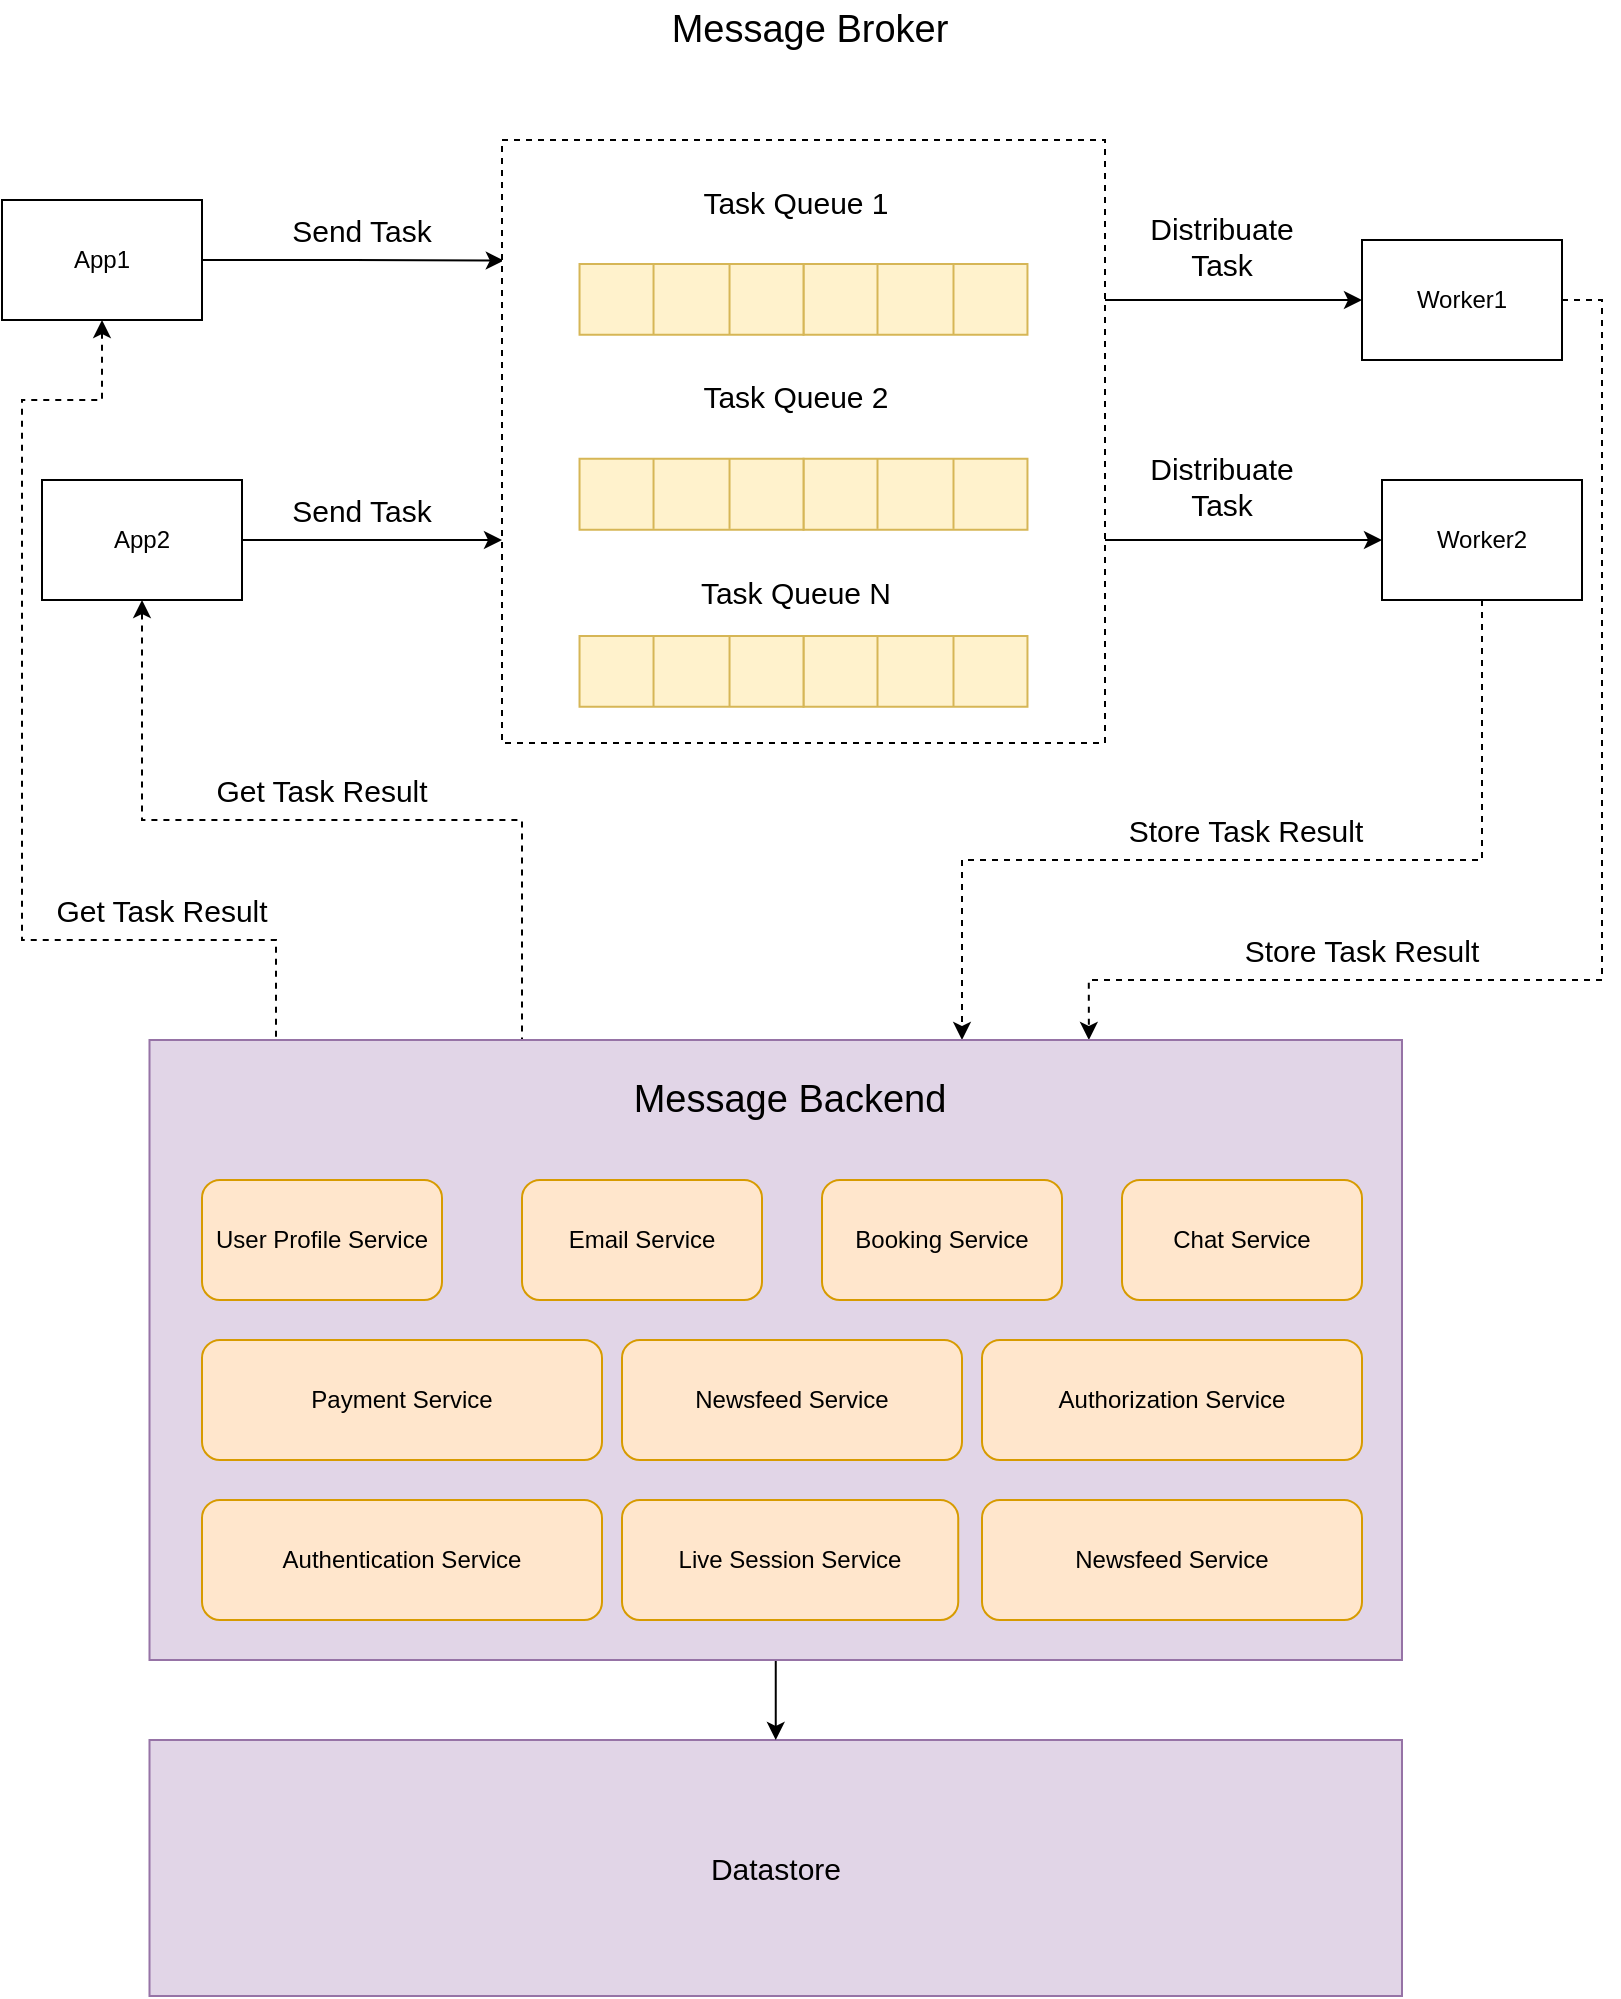 <mxfile version="15.7.0" type="github">
  <diagram id="JND3jldK951iHR1BcYOP" name="Page-1">
    <mxGraphModel dx="1333" dy="1152" grid="1" gridSize="10" guides="1" tooltips="1" connect="1" arrows="1" fold="1" page="1" pageScale="1" pageWidth="827" pageHeight="1169" math="0" shadow="0">
      <root>
        <mxCell id="0" />
        <mxCell id="1" parent="0" />
        <mxCell id="jChO1V0j59Ga3b_egRKq-1" value="Datastore" style="rounded=0;whiteSpace=wrap;html=1;fontSize=15;strokeWidth=1;fillColor=#e1d5e7;strokeColor=#9673a6;" vertex="1" parent="1">
          <mxGeometry x="83.75" y="890" width="626.25" height="128" as="geometry" />
        </mxCell>
        <mxCell id="jChO1V0j59Ga3b_egRKq-9" style="edgeStyle=orthogonalEdgeStyle;rounded=0;orthogonalLoop=1;jettySize=auto;html=1;exitX=0.25;exitY=0;exitDx=0;exitDy=0;fontSize=15;startArrow=none;startFill=0;endArrow=classic;endFill=1;entryX=0.5;entryY=1;entryDx=0;entryDy=0;dashed=1;" edge="1" parent="1" source="RUhY66cnrRNZmktWbcpT-75" target="RUhY66cnrRNZmktWbcpT-17">
          <mxGeometry relative="1" as="geometry">
            <mxPoint x="110" y="330" as="targetPoint" />
            <Array as="points">
              <mxPoint x="270" y="580" />
              <mxPoint x="270" y="430" />
              <mxPoint x="80" y="430" />
            </Array>
          </mxGeometry>
        </mxCell>
        <mxCell id="RUhY66cnrRNZmktWbcpT-81" style="edgeStyle=orthogonalEdgeStyle;rounded=0;orthogonalLoop=1;jettySize=auto;html=1;entryX=0.003;entryY=0.2;entryDx=0;entryDy=0;entryPerimeter=0;fontSize=15;" parent="1" source="RUhY66cnrRNZmktWbcpT-15" target="RUhY66cnrRNZmktWbcpT-16" edge="1">
          <mxGeometry relative="1" as="geometry" />
        </mxCell>
        <mxCell id="jChO1V0j59Ga3b_egRKq-10" style="edgeStyle=orthogonalEdgeStyle;rounded=0;orthogonalLoop=1;jettySize=auto;html=1;exitX=0.5;exitY=1;exitDx=0;exitDy=0;entryX=0.101;entryY=-0.004;entryDx=0;entryDy=0;entryPerimeter=0;fontSize=15;startArrow=classic;startFill=1;endArrow=none;endFill=0;dashed=1;" edge="1" parent="1" source="RUhY66cnrRNZmktWbcpT-15" target="RUhY66cnrRNZmktWbcpT-75">
          <mxGeometry relative="1" as="geometry">
            <Array as="points">
              <mxPoint x="60" y="220" />
              <mxPoint x="20" y="220" />
              <mxPoint x="20" y="490" />
              <mxPoint x="147" y="490" />
            </Array>
          </mxGeometry>
        </mxCell>
        <mxCell id="RUhY66cnrRNZmktWbcpT-15" value="App1" style="rounded=0;whiteSpace=wrap;html=1;" parent="1" vertex="1">
          <mxGeometry x="10" y="120" width="100" height="60" as="geometry" />
        </mxCell>
        <mxCell id="RUhY66cnrRNZmktWbcpT-78" value="" style="edgeStyle=orthogonalEdgeStyle;rounded=0;orthogonalLoop=1;jettySize=auto;html=1;fontSize=15;" parent="1" source="RUhY66cnrRNZmktWbcpT-17" target="RUhY66cnrRNZmktWbcpT-16" edge="1">
          <mxGeometry relative="1" as="geometry">
            <Array as="points">
              <mxPoint x="220" y="290" />
              <mxPoint x="220" y="290" />
            </Array>
          </mxGeometry>
        </mxCell>
        <mxCell id="RUhY66cnrRNZmktWbcpT-17" value="App2" style="rounded=0;whiteSpace=wrap;html=1;" parent="1" vertex="1">
          <mxGeometry x="30" y="260" width="100" height="60" as="geometry" />
        </mxCell>
        <mxCell id="RUhY66cnrRNZmktWbcpT-20" value="&lt;font style=&quot;font-size: 19px&quot;&gt;Message Broker&lt;/font&gt;" style="text;html=1;strokeColor=none;fillColor=none;align=center;verticalAlign=middle;whiteSpace=wrap;rounded=0;dashed=1;" parent="1" vertex="1">
          <mxGeometry x="334" y="20" width="160" height="30" as="geometry" />
        </mxCell>
        <mxCell id="RUhY66cnrRNZmktWbcpT-71" value="" style="group" parent="1" vertex="1" connectable="0">
          <mxGeometry x="260" y="90" width="301.5" height="310" as="geometry" />
        </mxCell>
        <mxCell id="RUhY66cnrRNZmktWbcpT-16" value="" style="whiteSpace=wrap;html=1;aspect=fixed;dashed=1;" parent="RUhY66cnrRNZmktWbcpT-71" vertex="1">
          <mxGeometry width="301.5" height="301.5" as="geometry" />
        </mxCell>
        <mxCell id="RUhY66cnrRNZmktWbcpT-34" value="" style="shape=table;html=1;whiteSpace=wrap;startSize=0;container=1;collapsible=0;childLayout=tableLayout;rounded=0;fontSize=19;fillColor=#fff2cc;strokeColor=#d6b656;" parent="RUhY66cnrRNZmktWbcpT-71" vertex="1">
          <mxGeometry x="150.75" y="248" width="111.986" height="35.429" as="geometry" />
        </mxCell>
        <mxCell id="RUhY66cnrRNZmktWbcpT-35" value="" style="shape=partialRectangle;html=1;whiteSpace=wrap;collapsible=0;dropTarget=0;pointerEvents=0;fillColor=none;top=0;left=0;bottom=0;right=0;points=[[0,0.5],[1,0.5]];portConstraint=eastwest;rounded=0;dashed=1;fontSize=19;" parent="RUhY66cnrRNZmktWbcpT-34" vertex="1">
          <mxGeometry width="111.986" height="35" as="geometry" />
        </mxCell>
        <mxCell id="RUhY66cnrRNZmktWbcpT-36" value="" style="shape=partialRectangle;html=1;whiteSpace=wrap;connectable=0;fillColor=none;top=0;left=0;bottom=0;right=0;overflow=hidden;pointerEvents=1;rounded=0;dashed=1;fontSize=19;" parent="RUhY66cnrRNZmktWbcpT-35" vertex="1">
          <mxGeometry width="37" height="35" as="geometry">
            <mxRectangle width="37" height="35" as="alternateBounds" />
          </mxGeometry>
        </mxCell>
        <mxCell id="RUhY66cnrRNZmktWbcpT-37" value="" style="shape=partialRectangle;html=1;whiteSpace=wrap;connectable=0;fillColor=none;top=0;left=0;bottom=0;right=0;overflow=hidden;pointerEvents=1;rounded=0;dashed=1;fontSize=19;" parent="RUhY66cnrRNZmktWbcpT-35" vertex="1">
          <mxGeometry x="37" width="38" height="35" as="geometry">
            <mxRectangle width="38" height="35" as="alternateBounds" />
          </mxGeometry>
        </mxCell>
        <mxCell id="RUhY66cnrRNZmktWbcpT-38" value="" style="shape=partialRectangle;html=1;whiteSpace=wrap;connectable=0;fillColor=none;top=0;left=0;bottom=0;right=0;overflow=hidden;pointerEvents=1;rounded=0;dashed=1;fontSize=19;" parent="RUhY66cnrRNZmktWbcpT-35" vertex="1">
          <mxGeometry x="75" width="37" height="35" as="geometry">
            <mxRectangle width="37" height="35" as="alternateBounds" />
          </mxGeometry>
        </mxCell>
        <mxCell id="RUhY66cnrRNZmktWbcpT-40" value="" style="shape=table;html=1;whiteSpace=wrap;startSize=0;container=1;collapsible=0;childLayout=tableLayout;rounded=0;fontSize=19;fillColor=#fff2cc;strokeColor=#d6b656;" parent="RUhY66cnrRNZmktWbcpT-71" vertex="1">
          <mxGeometry x="38.764" y="248" width="111.986" height="35.429" as="geometry" />
        </mxCell>
        <mxCell id="RUhY66cnrRNZmktWbcpT-41" value="" style="shape=partialRectangle;html=1;whiteSpace=wrap;collapsible=0;dropTarget=0;pointerEvents=0;fillColor=none;top=0;left=0;bottom=0;right=0;points=[[0,0.5],[1,0.5]];portConstraint=eastwest;rounded=0;dashed=1;fontSize=19;" parent="RUhY66cnrRNZmktWbcpT-40" vertex="1">
          <mxGeometry width="111.986" height="35" as="geometry" />
        </mxCell>
        <mxCell id="RUhY66cnrRNZmktWbcpT-42" value="" style="shape=partialRectangle;html=1;whiteSpace=wrap;connectable=0;fillColor=none;top=0;left=0;bottom=0;right=0;overflow=hidden;pointerEvents=1;rounded=0;dashed=1;fontSize=19;" parent="RUhY66cnrRNZmktWbcpT-41" vertex="1">
          <mxGeometry width="37" height="35" as="geometry">
            <mxRectangle width="37" height="35" as="alternateBounds" />
          </mxGeometry>
        </mxCell>
        <mxCell id="RUhY66cnrRNZmktWbcpT-43" value="" style="shape=partialRectangle;html=1;whiteSpace=wrap;connectable=0;fillColor=none;top=0;left=0;bottom=0;right=0;overflow=hidden;pointerEvents=1;rounded=0;dashed=1;fontSize=19;" parent="RUhY66cnrRNZmktWbcpT-41" vertex="1">
          <mxGeometry x="37" width="38" height="35" as="geometry">
            <mxRectangle width="38" height="35" as="alternateBounds" />
          </mxGeometry>
        </mxCell>
        <mxCell id="RUhY66cnrRNZmktWbcpT-44" value="" style="shape=partialRectangle;html=1;whiteSpace=wrap;connectable=0;fillColor=none;top=0;left=0;bottom=0;right=0;overflow=hidden;pointerEvents=1;rounded=0;dashed=1;fontSize=19;" parent="RUhY66cnrRNZmktWbcpT-41" vertex="1">
          <mxGeometry x="75" width="37" height="35" as="geometry">
            <mxRectangle width="37" height="35" as="alternateBounds" />
          </mxGeometry>
        </mxCell>
        <mxCell id="RUhY66cnrRNZmktWbcpT-45" value="" style="shape=table;html=1;whiteSpace=wrap;startSize=0;container=1;collapsible=0;childLayout=tableLayout;rounded=0;fontSize=19;fillColor=#fff2cc;strokeColor=#d6b656;" parent="RUhY66cnrRNZmktWbcpT-71" vertex="1">
          <mxGeometry x="150.75" y="159.429" width="111.986" height="35.429" as="geometry" />
        </mxCell>
        <mxCell id="RUhY66cnrRNZmktWbcpT-46" value="" style="shape=partialRectangle;html=1;whiteSpace=wrap;collapsible=0;dropTarget=0;pointerEvents=0;fillColor=none;top=0;left=0;bottom=0;right=0;points=[[0,0.5],[1,0.5]];portConstraint=eastwest;rounded=0;dashed=1;fontSize=19;" parent="RUhY66cnrRNZmktWbcpT-45" vertex="1">
          <mxGeometry width="111.986" height="35" as="geometry" />
        </mxCell>
        <mxCell id="RUhY66cnrRNZmktWbcpT-47" value="" style="shape=partialRectangle;html=1;whiteSpace=wrap;connectable=0;fillColor=none;top=0;left=0;bottom=0;right=0;overflow=hidden;pointerEvents=1;rounded=0;dashed=1;fontSize=19;" parent="RUhY66cnrRNZmktWbcpT-46" vertex="1">
          <mxGeometry width="37" height="35" as="geometry">
            <mxRectangle width="37" height="35" as="alternateBounds" />
          </mxGeometry>
        </mxCell>
        <mxCell id="RUhY66cnrRNZmktWbcpT-48" value="" style="shape=partialRectangle;html=1;whiteSpace=wrap;connectable=0;fillColor=none;top=0;left=0;bottom=0;right=0;overflow=hidden;pointerEvents=1;rounded=0;dashed=1;fontSize=19;" parent="RUhY66cnrRNZmktWbcpT-46" vertex="1">
          <mxGeometry x="37" width="38" height="35" as="geometry">
            <mxRectangle width="38" height="35" as="alternateBounds" />
          </mxGeometry>
        </mxCell>
        <mxCell id="RUhY66cnrRNZmktWbcpT-49" value="" style="shape=partialRectangle;html=1;whiteSpace=wrap;connectable=0;fillColor=none;top=0;left=0;bottom=0;right=0;overflow=hidden;pointerEvents=1;rounded=0;dashed=1;fontSize=19;" parent="RUhY66cnrRNZmktWbcpT-46" vertex="1">
          <mxGeometry x="75" width="37" height="35" as="geometry">
            <mxRectangle width="37" height="35" as="alternateBounds" />
          </mxGeometry>
        </mxCell>
        <mxCell id="RUhY66cnrRNZmktWbcpT-50" value="" style="shape=table;html=1;whiteSpace=wrap;startSize=0;container=1;collapsible=0;childLayout=tableLayout;rounded=0;fontSize=19;fillColor=#fff2cc;strokeColor=#d6b656;" parent="RUhY66cnrRNZmktWbcpT-71" vertex="1">
          <mxGeometry x="38.764" y="159.429" width="111.986" height="35.429" as="geometry" />
        </mxCell>
        <mxCell id="RUhY66cnrRNZmktWbcpT-51" value="" style="shape=partialRectangle;html=1;whiteSpace=wrap;collapsible=0;dropTarget=0;pointerEvents=0;fillColor=none;top=0;left=0;bottom=0;right=0;points=[[0,0.5],[1,0.5]];portConstraint=eastwest;rounded=0;dashed=1;fontSize=19;" parent="RUhY66cnrRNZmktWbcpT-50" vertex="1">
          <mxGeometry width="111.986" height="35" as="geometry" />
        </mxCell>
        <mxCell id="RUhY66cnrRNZmktWbcpT-52" value="" style="shape=partialRectangle;html=1;whiteSpace=wrap;connectable=0;fillColor=none;top=0;left=0;bottom=0;right=0;overflow=hidden;pointerEvents=1;rounded=0;dashed=1;fontSize=19;" parent="RUhY66cnrRNZmktWbcpT-51" vertex="1">
          <mxGeometry width="37" height="35" as="geometry">
            <mxRectangle width="37" height="35" as="alternateBounds" />
          </mxGeometry>
        </mxCell>
        <mxCell id="RUhY66cnrRNZmktWbcpT-53" value="" style="shape=partialRectangle;html=1;whiteSpace=wrap;connectable=0;fillColor=none;top=0;left=0;bottom=0;right=0;overflow=hidden;pointerEvents=1;rounded=0;dashed=1;fontSize=19;" parent="RUhY66cnrRNZmktWbcpT-51" vertex="1">
          <mxGeometry x="37" width="38" height="35" as="geometry">
            <mxRectangle width="38" height="35" as="alternateBounds" />
          </mxGeometry>
        </mxCell>
        <mxCell id="RUhY66cnrRNZmktWbcpT-54" value="" style="shape=partialRectangle;html=1;whiteSpace=wrap;connectable=0;fillColor=none;top=0;left=0;bottom=0;right=0;overflow=hidden;pointerEvents=1;rounded=0;dashed=1;fontSize=19;" parent="RUhY66cnrRNZmktWbcpT-51" vertex="1">
          <mxGeometry x="75" width="37" height="35" as="geometry">
            <mxRectangle width="37" height="35" as="alternateBounds" />
          </mxGeometry>
        </mxCell>
        <mxCell id="RUhY66cnrRNZmktWbcpT-55" value="" style="shape=table;html=1;whiteSpace=wrap;startSize=0;container=1;collapsible=0;childLayout=tableLayout;rounded=0;fontSize=19;fillColor=#fff2cc;strokeColor=#d6b656;" parent="RUhY66cnrRNZmktWbcpT-71" vertex="1">
          <mxGeometry x="150.75" y="62" width="111.986" height="35.429" as="geometry" />
        </mxCell>
        <mxCell id="RUhY66cnrRNZmktWbcpT-56" value="" style="shape=partialRectangle;html=1;whiteSpace=wrap;collapsible=0;dropTarget=0;pointerEvents=0;fillColor=none;top=0;left=0;bottom=0;right=0;points=[[0,0.5],[1,0.5]];portConstraint=eastwest;rounded=0;dashed=1;fontSize=19;" parent="RUhY66cnrRNZmktWbcpT-55" vertex="1">
          <mxGeometry width="111.986" height="35" as="geometry" />
        </mxCell>
        <mxCell id="RUhY66cnrRNZmktWbcpT-57" value="" style="shape=partialRectangle;html=1;whiteSpace=wrap;connectable=0;fillColor=none;top=0;left=0;bottom=0;right=0;overflow=hidden;pointerEvents=1;rounded=0;dashed=1;fontSize=19;" parent="RUhY66cnrRNZmktWbcpT-56" vertex="1">
          <mxGeometry width="37" height="35" as="geometry">
            <mxRectangle width="37" height="35" as="alternateBounds" />
          </mxGeometry>
        </mxCell>
        <mxCell id="RUhY66cnrRNZmktWbcpT-58" value="" style="shape=partialRectangle;html=1;whiteSpace=wrap;connectable=0;fillColor=none;top=0;left=0;bottom=0;right=0;overflow=hidden;pointerEvents=1;rounded=0;dashed=1;fontSize=19;" parent="RUhY66cnrRNZmktWbcpT-56" vertex="1">
          <mxGeometry x="37" width="38" height="35" as="geometry">
            <mxRectangle width="38" height="35" as="alternateBounds" />
          </mxGeometry>
        </mxCell>
        <mxCell id="RUhY66cnrRNZmktWbcpT-59" value="" style="shape=partialRectangle;html=1;whiteSpace=wrap;connectable=0;fillColor=none;top=0;left=0;bottom=0;right=0;overflow=hidden;pointerEvents=1;rounded=0;dashed=1;fontSize=19;" parent="RUhY66cnrRNZmktWbcpT-56" vertex="1">
          <mxGeometry x="75" width="37" height="35" as="geometry">
            <mxRectangle width="37" height="35" as="alternateBounds" />
          </mxGeometry>
        </mxCell>
        <mxCell id="RUhY66cnrRNZmktWbcpT-60" value="" style="shape=table;html=1;whiteSpace=wrap;startSize=0;container=1;collapsible=0;childLayout=tableLayout;rounded=0;fontSize=19;fillColor=#fff2cc;strokeColor=#d6b656;" parent="RUhY66cnrRNZmktWbcpT-71" vertex="1">
          <mxGeometry x="38.764" y="62" width="111.986" height="35.429" as="geometry" />
        </mxCell>
        <mxCell id="RUhY66cnrRNZmktWbcpT-61" value="" style="shape=partialRectangle;html=1;whiteSpace=wrap;collapsible=0;dropTarget=0;pointerEvents=0;fillColor=none;top=0;left=0;bottom=0;right=0;points=[[0,0.5],[1,0.5]];portConstraint=eastwest;rounded=0;dashed=1;fontSize=19;" parent="RUhY66cnrRNZmktWbcpT-60" vertex="1">
          <mxGeometry width="111.986" height="35" as="geometry" />
        </mxCell>
        <mxCell id="RUhY66cnrRNZmktWbcpT-62" value="" style="shape=partialRectangle;html=1;whiteSpace=wrap;connectable=0;fillColor=none;top=0;left=0;bottom=0;right=0;overflow=hidden;pointerEvents=1;rounded=0;dashed=1;fontSize=19;" parent="RUhY66cnrRNZmktWbcpT-61" vertex="1">
          <mxGeometry width="37" height="35" as="geometry">
            <mxRectangle width="37" height="35" as="alternateBounds" />
          </mxGeometry>
        </mxCell>
        <mxCell id="RUhY66cnrRNZmktWbcpT-63" value="" style="shape=partialRectangle;html=1;whiteSpace=wrap;connectable=0;fillColor=none;top=0;left=0;bottom=0;right=0;overflow=hidden;pointerEvents=1;rounded=0;dashed=1;fontSize=19;" parent="RUhY66cnrRNZmktWbcpT-61" vertex="1">
          <mxGeometry x="37" width="38" height="35" as="geometry">
            <mxRectangle width="38" height="35" as="alternateBounds" />
          </mxGeometry>
        </mxCell>
        <mxCell id="RUhY66cnrRNZmktWbcpT-64" value="" style="shape=partialRectangle;html=1;whiteSpace=wrap;connectable=0;fillColor=none;top=0;left=0;bottom=0;right=0;overflow=hidden;pointerEvents=1;rounded=0;dashed=1;fontSize=19;" parent="RUhY66cnrRNZmktWbcpT-61" vertex="1">
          <mxGeometry x="75" width="37" height="35" as="geometry">
            <mxRectangle width="37" height="35" as="alternateBounds" />
          </mxGeometry>
        </mxCell>
        <mxCell id="RUhY66cnrRNZmktWbcpT-65" value="&lt;font style=&quot;font-size: 15px&quot;&gt;Task Queue 1&lt;/font&gt;" style="text;html=1;strokeColor=none;fillColor=none;align=center;verticalAlign=middle;whiteSpace=wrap;rounded=0;dashed=1;strokeWidth=13;" parent="RUhY66cnrRNZmktWbcpT-71" vertex="1">
          <mxGeometry x="77.529" y="17.714" width="137.829" height="26.571" as="geometry" />
        </mxCell>
        <mxCell id="RUhY66cnrRNZmktWbcpT-66" value="&lt;font style=&quot;font-size: 15px&quot;&gt;Task Queue 2&lt;/font&gt;" style="text;html=1;strokeColor=none;fillColor=none;align=center;verticalAlign=middle;whiteSpace=wrap;rounded=0;dashed=1;strokeWidth=13;" parent="RUhY66cnrRNZmktWbcpT-71" vertex="1">
          <mxGeometry x="77.529" y="115.143" width="137.829" height="26.571" as="geometry" />
        </mxCell>
        <mxCell id="RUhY66cnrRNZmktWbcpT-67" value="&lt;font style=&quot;font-size: 15px&quot;&gt;Task Queue N&lt;/font&gt;" style="text;html=1;strokeColor=none;fillColor=none;align=center;verticalAlign=middle;whiteSpace=wrap;rounded=0;dashed=1;strokeWidth=13;" parent="RUhY66cnrRNZmktWbcpT-71" vertex="1">
          <mxGeometry x="77.529" y="212.571" width="137.829" height="26.571" as="geometry" />
        </mxCell>
        <mxCell id="RUhY66cnrRNZmktWbcpT-83" value="" style="edgeStyle=orthogonalEdgeStyle;rounded=0;orthogonalLoop=1;jettySize=auto;html=1;fontSize=15;startArrow=classic;startFill=1;endArrow=none;endFill=0;" parent="1" source="RUhY66cnrRNZmktWbcpT-76" target="RUhY66cnrRNZmktWbcpT-16" edge="1">
          <mxGeometry relative="1" as="geometry">
            <Array as="points">
              <mxPoint x="660" y="170" />
              <mxPoint x="660" y="170" />
            </Array>
          </mxGeometry>
        </mxCell>
        <mxCell id="jChO1V0j59Ga3b_egRKq-11" style="edgeStyle=orthogonalEdgeStyle;rounded=0;orthogonalLoop=1;jettySize=auto;html=1;entryX=0.75;entryY=0;entryDx=0;entryDy=0;fontSize=15;startArrow=none;startFill=0;endArrow=classic;endFill=1;exitX=1;exitY=0.5;exitDx=0;exitDy=0;dashed=1;" edge="1" parent="1" source="RUhY66cnrRNZmktWbcpT-76" target="RUhY66cnrRNZmktWbcpT-75">
          <mxGeometry relative="1" as="geometry">
            <Array as="points">
              <mxPoint x="810" y="170" />
              <mxPoint x="810" y="510" />
              <mxPoint x="553" y="510" />
            </Array>
          </mxGeometry>
        </mxCell>
        <mxCell id="RUhY66cnrRNZmktWbcpT-76" value="Worker1" style="rounded=0;whiteSpace=wrap;html=1;" parent="1" vertex="1">
          <mxGeometry x="690" y="140" width="100" height="60" as="geometry" />
        </mxCell>
        <mxCell id="RUhY66cnrRNZmktWbcpT-84" value="" style="edgeStyle=orthogonalEdgeStyle;rounded=0;orthogonalLoop=1;jettySize=auto;html=1;fontSize=15;startArrow=classic;startFill=1;endArrow=none;endFill=0;" parent="1" source="RUhY66cnrRNZmktWbcpT-77" target="RUhY66cnrRNZmktWbcpT-16" edge="1">
          <mxGeometry relative="1" as="geometry">
            <Array as="points">
              <mxPoint x="610" y="290" />
              <mxPoint x="610" y="290" />
            </Array>
          </mxGeometry>
        </mxCell>
        <mxCell id="jChO1V0j59Ga3b_egRKq-8" style="edgeStyle=orthogonalEdgeStyle;rounded=0;orthogonalLoop=1;jettySize=auto;html=1;fontSize=15;startArrow=none;startFill=0;endArrow=classic;endFill=1;dashed=1;" edge="1" parent="1" source="RUhY66cnrRNZmktWbcpT-77" target="RUhY66cnrRNZmktWbcpT-75">
          <mxGeometry relative="1" as="geometry">
            <Array as="points">
              <mxPoint x="750" y="450" />
              <mxPoint x="490" y="450" />
            </Array>
          </mxGeometry>
        </mxCell>
        <mxCell id="RUhY66cnrRNZmktWbcpT-77" value="Worker2" style="rounded=0;whiteSpace=wrap;html=1;" parent="1" vertex="1">
          <mxGeometry x="700" y="260" width="100" height="60" as="geometry" />
        </mxCell>
        <mxCell id="jChO1V0j59Ga3b_egRKq-7" value="" style="edgeStyle=orthogonalEdgeStyle;rounded=0;orthogonalLoop=1;jettySize=auto;html=1;fontSize=15;startArrow=classic;startFill=1;endArrow=none;endFill=0;exitX=0.5;exitY=0;exitDx=0;exitDy=0;entryX=0.5;entryY=1;entryDx=0;entryDy=0;" edge="1" parent="1" source="jChO1V0j59Ga3b_egRKq-1" target="RUhY66cnrRNZmktWbcpT-75">
          <mxGeometry relative="1" as="geometry">
            <mxPoint x="396.9" y="900" as="sourcePoint" />
            <mxPoint x="397" y="860" as="targetPoint" />
            <Array as="points" />
          </mxGeometry>
        </mxCell>
        <mxCell id="jChO1V0j59Ga3b_egRKq-14" value="" style="group" vertex="1" connectable="0" parent="1">
          <mxGeometry x="83.75" y="540" width="626.25" height="310" as="geometry" />
        </mxCell>
        <mxCell id="RUhY66cnrRNZmktWbcpT-75" value="" style="rounded=0;whiteSpace=wrap;html=1;fontSize=15;strokeWidth=1;fillColor=#e1d5e7;strokeColor=#9673a6;" parent="jChO1V0j59Ga3b_egRKq-14" vertex="1">
          <mxGeometry width="626.25" height="310" as="geometry" />
        </mxCell>
        <mxCell id="RUhY66cnrRNZmktWbcpT-1" value="Authorization Service" style="rounded=1;whiteSpace=wrap;html=1;fillColor=#ffe6cc;strokeColor=#d79b00;" parent="jChO1V0j59Ga3b_egRKq-14" vertex="1">
          <mxGeometry x="416.25" y="150" width="190" height="60" as="geometry" />
        </mxCell>
        <mxCell id="RUhY66cnrRNZmktWbcpT-2" value="Email Service" style="rounded=1;whiteSpace=wrap;html=1;fillColor=#ffe6cc;strokeColor=#d79b00;" parent="jChO1V0j59Ga3b_egRKq-14" vertex="1">
          <mxGeometry x="186.25" y="70" width="120" height="60" as="geometry" />
        </mxCell>
        <mxCell id="RUhY66cnrRNZmktWbcpT-3" value="Authentication Service" style="rounded=1;whiteSpace=wrap;html=1;fillColor=#ffe6cc;strokeColor=#d79b00;" parent="jChO1V0j59Ga3b_egRKq-14" vertex="1">
          <mxGeometry x="26.25" y="230" width="200" height="60" as="geometry" />
        </mxCell>
        <mxCell id="RUhY66cnrRNZmktWbcpT-4" value="Newsfeed Service" style="rounded=1;whiteSpace=wrap;html=1;fillColor=#ffe6cc;strokeColor=#d79b00;" parent="jChO1V0j59Ga3b_egRKq-14" vertex="1">
          <mxGeometry x="416.25" y="230" width="190" height="60" as="geometry" />
        </mxCell>
        <mxCell id="RUhY66cnrRNZmktWbcpT-5" value="Newsfeed Service" style="rounded=1;whiteSpace=wrap;html=1;fillColor=#ffe6cc;strokeColor=#d79b00;" parent="jChO1V0j59Ga3b_egRKq-14" vertex="1">
          <mxGeometry x="236.25" y="150" width="170" height="60" as="geometry" />
        </mxCell>
        <mxCell id="RUhY66cnrRNZmktWbcpT-6" value="Booking Service" style="rounded=1;whiteSpace=wrap;html=1;fillColor=#ffe6cc;strokeColor=#d79b00;" parent="jChO1V0j59Ga3b_egRKq-14" vertex="1">
          <mxGeometry x="336.25" y="70" width="120" height="60" as="geometry" />
        </mxCell>
        <mxCell id="RUhY66cnrRNZmktWbcpT-7" value="Payment Service" style="rounded=1;whiteSpace=wrap;html=1;fillColor=#ffe6cc;strokeColor=#d79b00;" parent="jChO1V0j59Ga3b_egRKq-14" vertex="1">
          <mxGeometry x="26.25" y="150" width="200" height="60" as="geometry" />
        </mxCell>
        <mxCell id="RUhY66cnrRNZmktWbcpT-8" value="Live Session Service" style="rounded=1;whiteSpace=wrap;html=1;fillColor=#ffe6cc;strokeColor=#d79b00;" parent="jChO1V0j59Ga3b_egRKq-14" vertex="1">
          <mxGeometry x="236.25" y="230" width="168.12" height="60" as="geometry" />
        </mxCell>
        <mxCell id="RUhY66cnrRNZmktWbcpT-9" value="User Profile Service" style="rounded=1;whiteSpace=wrap;html=1;fillColor=#ffe6cc;strokeColor=#d79b00;" parent="jChO1V0j59Ga3b_egRKq-14" vertex="1">
          <mxGeometry x="26.25" y="70" width="120" height="60" as="geometry" />
        </mxCell>
        <mxCell id="RUhY66cnrRNZmktWbcpT-10" value="Chat Service" style="rounded=1;whiteSpace=wrap;html=1;fillColor=#ffe6cc;strokeColor=#d79b00;" parent="jChO1V0j59Ga3b_egRKq-14" vertex="1">
          <mxGeometry x="486.25" y="70" width="120" height="60" as="geometry" />
        </mxCell>
        <mxCell id="jChO1V0j59Ga3b_egRKq-13" value="&lt;font style=&quot;font-size: 19px&quot;&gt;Message Backend&lt;/font&gt;" style="text;html=1;strokeColor=none;fillColor=none;align=center;verticalAlign=middle;whiteSpace=wrap;rounded=0;dashed=1;" vertex="1" parent="jChO1V0j59Ga3b_egRKq-14">
          <mxGeometry x="240.31" y="15" width="160" height="30" as="geometry" />
        </mxCell>
        <mxCell id="jChO1V0j59Ga3b_egRKq-28" value="&lt;font style=&quot;font-size: 15px&quot;&gt;Get Task Result&lt;/font&gt;" style="text;html=1;strokeColor=none;fillColor=none;align=center;verticalAlign=middle;whiteSpace=wrap;rounded=0;dashed=1;" vertex="1" parent="1">
          <mxGeometry x="10" y="460" width="160" height="30" as="geometry" />
        </mxCell>
        <mxCell id="jChO1V0j59Ga3b_egRKq-29" value="&lt;font style=&quot;font-size: 15px&quot;&gt;Get Task Result&lt;/font&gt;" style="text;html=1;strokeColor=none;fillColor=none;align=center;verticalAlign=middle;whiteSpace=wrap;rounded=0;dashed=1;" vertex="1" parent="1">
          <mxGeometry x="90" y="400" width="160" height="30" as="geometry" />
        </mxCell>
        <mxCell id="jChO1V0j59Ga3b_egRKq-30" value="&lt;font style=&quot;font-size: 15px&quot;&gt;Send Task&lt;/font&gt;" style="text;html=1;strokeColor=none;fillColor=none;align=center;verticalAlign=middle;whiteSpace=wrap;rounded=0;dashed=1;" vertex="1" parent="1">
          <mxGeometry x="110" y="260" width="160" height="30" as="geometry" />
        </mxCell>
        <mxCell id="jChO1V0j59Ga3b_egRKq-31" value="&lt;font style=&quot;font-size: 15px&quot;&gt;Send Task&lt;/font&gt;" style="text;html=1;strokeColor=none;fillColor=none;align=center;verticalAlign=middle;whiteSpace=wrap;rounded=0;dashed=1;" vertex="1" parent="1">
          <mxGeometry x="110" y="120" width="160" height="30" as="geometry" />
        </mxCell>
        <mxCell id="jChO1V0j59Ga3b_egRKq-32" value="&lt;font style=&quot;font-size: 15px&quot;&gt;Distribuate Task&lt;/font&gt;" style="text;html=1;strokeColor=none;fillColor=none;align=center;verticalAlign=middle;whiteSpace=wrap;rounded=0;dashed=1;" vertex="1" parent="1">
          <mxGeometry x="570" y="110" width="100" height="65" as="geometry" />
        </mxCell>
        <mxCell id="jChO1V0j59Ga3b_egRKq-33" value="&lt;font style=&quot;font-size: 15px&quot;&gt;Distribuate Task&lt;/font&gt;" style="text;html=1;strokeColor=none;fillColor=none;align=center;verticalAlign=middle;whiteSpace=wrap;rounded=0;dashed=1;" vertex="1" parent="1">
          <mxGeometry x="570" y="230" width="100" height="65" as="geometry" />
        </mxCell>
        <mxCell id="jChO1V0j59Ga3b_egRKq-34" value="&lt;font style=&quot;font-size: 15px&quot;&gt;Store Task Result&lt;/font&gt;" style="text;html=1;strokeColor=none;fillColor=none;align=center;verticalAlign=middle;whiteSpace=wrap;rounded=0;dashed=1;" vertex="1" parent="1">
          <mxGeometry x="610" y="480" width="160" height="30" as="geometry" />
        </mxCell>
        <mxCell id="jChO1V0j59Ga3b_egRKq-35" value="&lt;font style=&quot;font-size: 15px&quot;&gt;Store Task Result&lt;/font&gt;" style="text;html=1;strokeColor=none;fillColor=none;align=center;verticalAlign=middle;whiteSpace=wrap;rounded=0;dashed=1;" vertex="1" parent="1">
          <mxGeometry x="551.88" y="420" width="160" height="30" as="geometry" />
        </mxCell>
      </root>
    </mxGraphModel>
  </diagram>
</mxfile>
